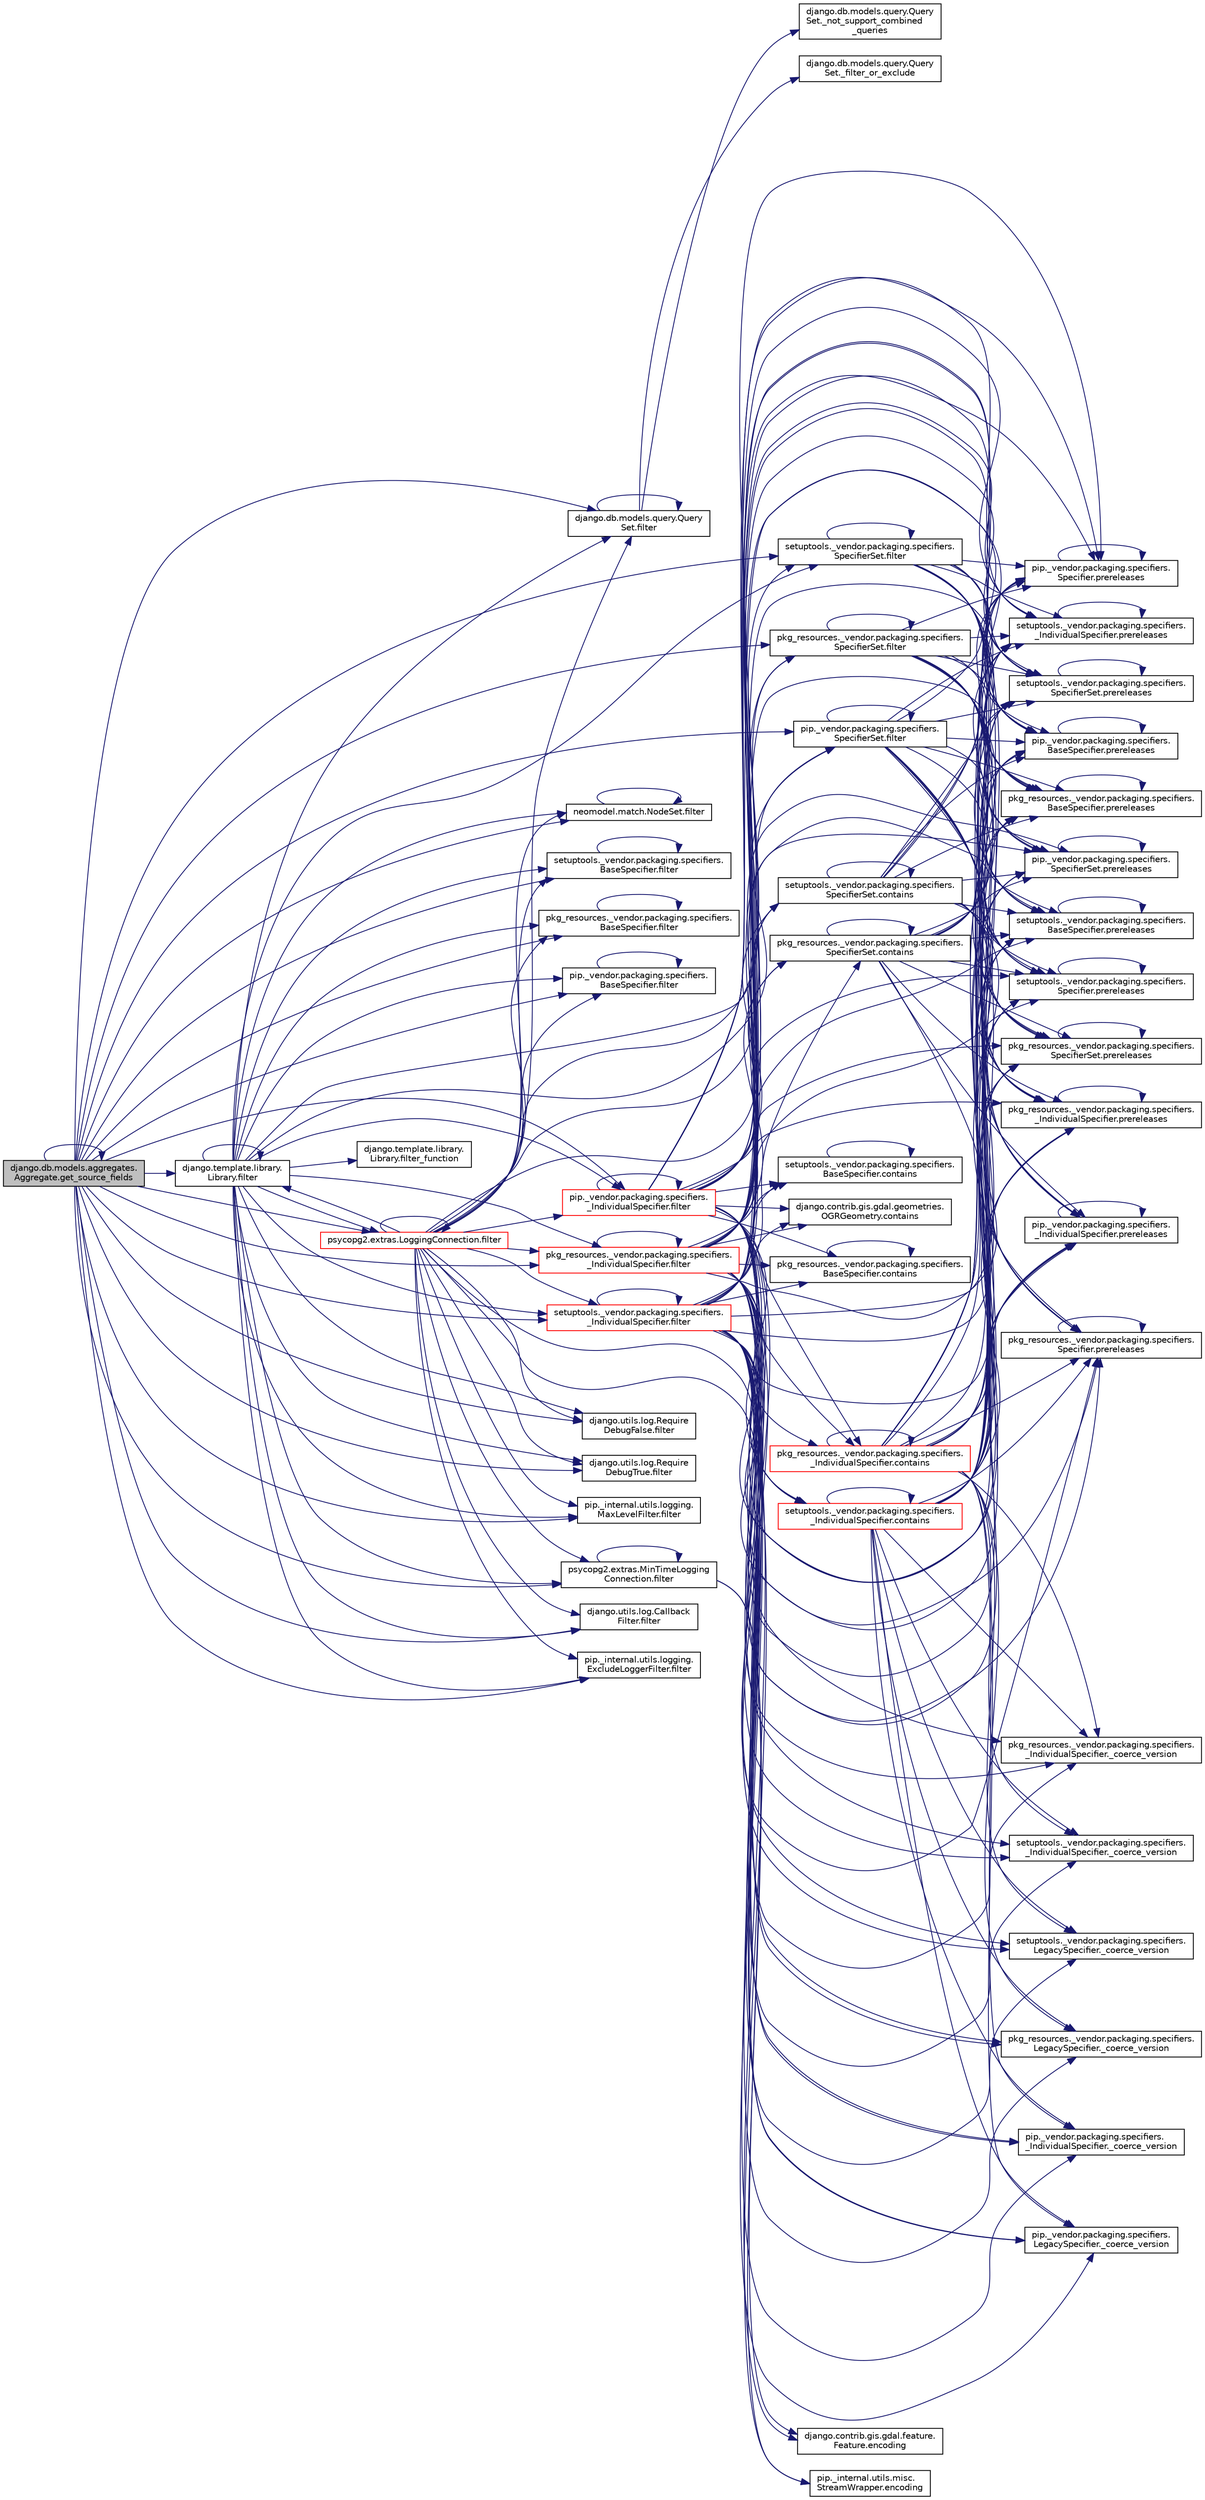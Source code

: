 digraph "django.db.models.aggregates.Aggregate.get_source_fields"
{
 // LATEX_PDF_SIZE
  edge [fontname="Helvetica",fontsize="10",labelfontname="Helvetica",labelfontsize="10"];
  node [fontname="Helvetica",fontsize="10",shape=record];
  rankdir="LR";
  Node1 [label="django.db.models.aggregates.\lAggregate.get_source_fields",height=0.2,width=0.4,color="black", fillcolor="grey75", style="filled", fontcolor="black",tooltip=" "];
  Node1 -> Node2 [color="midnightblue",fontsize="10",style="solid",fontname="Helvetica"];
  Node2 [label="django.db.models.query.Query\lSet.filter",height=0.2,width=0.4,color="black", fillcolor="white", style="filled",URL="$dd/d94/classdjango_1_1db_1_1models_1_1query_1_1_query_set.html#a37963e0b25b04aa93ac1e0e68acd68e7",tooltip=" "];
  Node2 -> Node3 [color="midnightblue",fontsize="10",style="solid",fontname="Helvetica"];
  Node3 [label="django.db.models.query.Query\lSet._filter_or_exclude",height=0.2,width=0.4,color="black", fillcolor="white", style="filled",URL="$dd/d94/classdjango_1_1db_1_1models_1_1query_1_1_query_set.html#a5c73d2ae9b6d3c1f032d479654459b1f",tooltip=" "];
  Node2 -> Node4 [color="midnightblue",fontsize="10",style="solid",fontname="Helvetica"];
  Node4 [label="django.db.models.query.Query\lSet._not_support_combined\l_queries",height=0.2,width=0.4,color="black", fillcolor="white", style="filled",URL="$dd/d94/classdjango_1_1db_1_1models_1_1query_1_1_query_set.html#a861c2ecefc16eb29d7ad4e326ac03fe3",tooltip=" "];
  Node2 -> Node2 [color="midnightblue",fontsize="10",style="solid",fontname="Helvetica"];
  Node1 -> Node5 [color="midnightblue",fontsize="10",style="solid",fontname="Helvetica"];
  Node5 [label="neomodel.match.NodeSet.filter",height=0.2,width=0.4,color="black", fillcolor="white", style="filled",URL="$d8/de5/classneomodel_1_1match_1_1_node_set.html#affbd56656e98418f2f126ecb18a33ffe",tooltip=" "];
  Node5 -> Node5 [color="midnightblue",fontsize="10",style="solid",fontname="Helvetica"];
  Node1 -> Node6 [color="midnightblue",fontsize="10",style="solid",fontname="Helvetica"];
  Node6 [label="setuptools._vendor.packaging.specifiers.\lBaseSpecifier.filter",height=0.2,width=0.4,color="black", fillcolor="white", style="filled",URL="$d2/d2a/classsetuptools_1_1__vendor_1_1packaging_1_1specifiers_1_1_base_specifier.html#ae543a3bd83e32a3ae2ff42f9179f3728",tooltip=" "];
  Node6 -> Node6 [color="midnightblue",fontsize="10",style="solid",fontname="Helvetica"];
  Node1 -> Node7 [color="midnightblue",fontsize="10",style="solid",fontname="Helvetica"];
  Node7 [label="pip._vendor.packaging.specifiers.\lSpecifierSet.filter",height=0.2,width=0.4,color="black", fillcolor="white", style="filled",URL="$d5/d11/classpip_1_1__vendor_1_1packaging_1_1specifiers_1_1_specifier_set.html#a3d7a4e9a4cb787385e37d5832bcc0a64",tooltip=" "];
  Node7 -> Node7 [color="midnightblue",fontsize="10",style="solid",fontname="Helvetica"];
  Node7 -> Node8 [color="midnightblue",fontsize="10",style="solid",fontname="Helvetica"];
  Node8 [label="pip._vendor.packaging.specifiers.\lBaseSpecifier.prereleases",height=0.2,width=0.4,color="black", fillcolor="white", style="filled",URL="$df/d1d/classpip_1_1__vendor_1_1packaging_1_1specifiers_1_1_base_specifier.html#ae94d39b0a70f5f12abe82084114e9573",tooltip=" "];
  Node8 -> Node8 [color="midnightblue",fontsize="10",style="solid",fontname="Helvetica"];
  Node7 -> Node9 [color="midnightblue",fontsize="10",style="solid",fontname="Helvetica"];
  Node9 [label="pip._vendor.packaging.specifiers.\l_IndividualSpecifier.prereleases",height=0.2,width=0.4,color="black", fillcolor="white", style="filled",URL="$d9/d98/classpip_1_1__vendor_1_1packaging_1_1specifiers_1_1___individual_specifier.html#a02f98fd977fd4f1377e6b2ee994089e3",tooltip=" "];
  Node9 -> Node9 [color="midnightblue",fontsize="10",style="solid",fontname="Helvetica"];
  Node7 -> Node10 [color="midnightblue",fontsize="10",style="solid",fontname="Helvetica"];
  Node10 [label="pip._vendor.packaging.specifiers.\lSpecifier.prereleases",height=0.2,width=0.4,color="black", fillcolor="white", style="filled",URL="$d3/dc8/classpip_1_1__vendor_1_1packaging_1_1specifiers_1_1_specifier.html#a94896054c4deb1cf1ab028fb0a045848",tooltip=" "];
  Node10 -> Node10 [color="midnightblue",fontsize="10",style="solid",fontname="Helvetica"];
  Node7 -> Node11 [color="midnightblue",fontsize="10",style="solid",fontname="Helvetica"];
  Node11 [label="pip._vendor.packaging.specifiers.\lSpecifierSet.prereleases",height=0.2,width=0.4,color="black", fillcolor="white", style="filled",URL="$d5/d11/classpip_1_1__vendor_1_1packaging_1_1specifiers_1_1_specifier_set.html#ae4a1472b3129d511b694174f2de0209e",tooltip=" "];
  Node11 -> Node11 [color="midnightblue",fontsize="10",style="solid",fontname="Helvetica"];
  Node7 -> Node12 [color="midnightblue",fontsize="10",style="solid",fontname="Helvetica"];
  Node12 [label="pkg_resources._vendor.packaging.specifiers.\lBaseSpecifier.prereleases",height=0.2,width=0.4,color="black", fillcolor="white", style="filled",URL="$d9/db6/classpkg__resources_1_1__vendor_1_1packaging_1_1specifiers_1_1_base_specifier.html#aa1a1ef2c6e47899e91494fde9b495162",tooltip=" "];
  Node12 -> Node12 [color="midnightblue",fontsize="10",style="solid",fontname="Helvetica"];
  Node7 -> Node13 [color="midnightblue",fontsize="10",style="solid",fontname="Helvetica"];
  Node13 [label="pkg_resources._vendor.packaging.specifiers.\l_IndividualSpecifier.prereleases",height=0.2,width=0.4,color="black", fillcolor="white", style="filled",URL="$d7/d3d/classpkg__resources_1_1__vendor_1_1packaging_1_1specifiers_1_1___individual_specifier.html#a8cca74d9dafa725b0cb9160decd0aab6",tooltip=" "];
  Node13 -> Node13 [color="midnightblue",fontsize="10",style="solid",fontname="Helvetica"];
  Node7 -> Node14 [color="midnightblue",fontsize="10",style="solid",fontname="Helvetica"];
  Node14 [label="pkg_resources._vendor.packaging.specifiers.\lSpecifier.prereleases",height=0.2,width=0.4,color="black", fillcolor="white", style="filled",URL="$d3/de8/classpkg__resources_1_1__vendor_1_1packaging_1_1specifiers_1_1_specifier.html#abb830c166bbec21e1ec2e4c57f74a68a",tooltip=" "];
  Node14 -> Node14 [color="midnightblue",fontsize="10",style="solid",fontname="Helvetica"];
  Node7 -> Node15 [color="midnightblue",fontsize="10",style="solid",fontname="Helvetica"];
  Node15 [label="pkg_resources._vendor.packaging.specifiers.\lSpecifierSet.prereleases",height=0.2,width=0.4,color="black", fillcolor="white", style="filled",URL="$d2/d90/classpkg__resources_1_1__vendor_1_1packaging_1_1specifiers_1_1_specifier_set.html#a8d40983e7e62eac0fba7c36aec5da9ba",tooltip=" "];
  Node15 -> Node15 [color="midnightblue",fontsize="10",style="solid",fontname="Helvetica"];
  Node7 -> Node16 [color="midnightblue",fontsize="10",style="solid",fontname="Helvetica"];
  Node16 [label="setuptools._vendor.packaging.specifiers.\lBaseSpecifier.prereleases",height=0.2,width=0.4,color="black", fillcolor="white", style="filled",URL="$d2/d2a/classsetuptools_1_1__vendor_1_1packaging_1_1specifiers_1_1_base_specifier.html#a60ff51a26252f2e4f864fa33be33590d",tooltip=" "];
  Node16 -> Node16 [color="midnightblue",fontsize="10",style="solid",fontname="Helvetica"];
  Node7 -> Node17 [color="midnightblue",fontsize="10",style="solid",fontname="Helvetica"];
  Node17 [label="setuptools._vendor.packaging.specifiers.\l_IndividualSpecifier.prereleases",height=0.2,width=0.4,color="black", fillcolor="white", style="filled",URL="$d2/dfa/classsetuptools_1_1__vendor_1_1packaging_1_1specifiers_1_1___individual_specifier.html#a6d34f246410481ecb8ec832ff59c581e",tooltip=" "];
  Node17 -> Node17 [color="midnightblue",fontsize="10",style="solid",fontname="Helvetica"];
  Node7 -> Node18 [color="midnightblue",fontsize="10",style="solid",fontname="Helvetica"];
  Node18 [label="setuptools._vendor.packaging.specifiers.\lSpecifier.prereleases",height=0.2,width=0.4,color="black", fillcolor="white", style="filled",URL="$d0/d8b/classsetuptools_1_1__vendor_1_1packaging_1_1specifiers_1_1_specifier.html#a2aba0f7db7ea169989e656cfead54e9b",tooltip=" "];
  Node18 -> Node18 [color="midnightblue",fontsize="10",style="solid",fontname="Helvetica"];
  Node7 -> Node19 [color="midnightblue",fontsize="10",style="solid",fontname="Helvetica"];
  Node19 [label="setuptools._vendor.packaging.specifiers.\lSpecifierSet.prereleases",height=0.2,width=0.4,color="black", fillcolor="white", style="filled",URL="$d6/d78/classsetuptools_1_1__vendor_1_1packaging_1_1specifiers_1_1_specifier_set.html#a853e4fea5cc762607cd242de08e83b9b",tooltip=" "];
  Node19 -> Node19 [color="midnightblue",fontsize="10",style="solid",fontname="Helvetica"];
  Node1 -> Node20 [color="midnightblue",fontsize="10",style="solid",fontname="Helvetica"];
  Node20 [label="psycopg2.extras.MinTimeLogging\lConnection.filter",height=0.2,width=0.4,color="black", fillcolor="white", style="filled",URL="$d3/d3e/classpsycopg2_1_1extras_1_1_min_time_logging_connection.html#a168285f80343eed76d73ea8fe5a77eeb",tooltip=" "];
  Node20 -> Node21 [color="midnightblue",fontsize="10",style="solid",fontname="Helvetica"];
  Node21 [label="django.contrib.gis.gdal.feature.\lFeature.encoding",height=0.2,width=0.4,color="black", fillcolor="white", style="filled",URL="$db/d34/classdjango_1_1contrib_1_1gis_1_1gdal_1_1feature_1_1_feature.html#ad4eed8c25ca7f7ea25c54147e5bfb047",tooltip=" "];
  Node20 -> Node22 [color="midnightblue",fontsize="10",style="solid",fontname="Helvetica"];
  Node22 [label="pip._internal.utils.misc.\lStreamWrapper.encoding",height=0.2,width=0.4,color="black", fillcolor="white", style="filled",URL="$da/d7e/classpip_1_1__internal_1_1utils_1_1misc_1_1_stream_wrapper.html#abd72847a018a5b210883a79e389ab598",tooltip=" "];
  Node20 -> Node20 [color="midnightblue",fontsize="10",style="solid",fontname="Helvetica"];
  Node1 -> Node23 [color="midnightblue",fontsize="10",style="solid",fontname="Helvetica"];
  Node23 [label="django.template.library.\lLibrary.filter",height=0.2,width=0.4,color="black", fillcolor="white", style="filled",URL="$db/dd6/classdjango_1_1template_1_1library_1_1_library.html#a370d3fe260a0c1efe3ec24b93546858b",tooltip=" "];
  Node23 -> Node2 [color="midnightblue",fontsize="10",style="solid",fontname="Helvetica"];
  Node23 -> Node5 [color="midnightblue",fontsize="10",style="solid",fontname="Helvetica"];
  Node23 -> Node6 [color="midnightblue",fontsize="10",style="solid",fontname="Helvetica"];
  Node23 -> Node24 [color="midnightblue",fontsize="10",style="solid",fontname="Helvetica"];
  Node24 [label="pip._vendor.packaging.specifiers.\l_IndividualSpecifier.filter",height=0.2,width=0.4,color="red", fillcolor="white", style="filled",URL="$d9/d98/classpip_1_1__vendor_1_1packaging_1_1specifiers_1_1___individual_specifier.html#a6203976cfa5ddd6a1f47f8dfe0669fd7",tooltip=" "];
  Node24 -> Node25 [color="midnightblue",fontsize="10",style="solid",fontname="Helvetica"];
  Node25 [label="pip._vendor.packaging.specifiers.\l_IndividualSpecifier._coerce_version",height=0.2,width=0.4,color="black", fillcolor="white", style="filled",URL="$d9/d98/classpip_1_1__vendor_1_1packaging_1_1specifiers_1_1___individual_specifier.html#a0936610d313e7a5e3c402be6c8f25cce",tooltip=" "];
  Node24 -> Node26 [color="midnightblue",fontsize="10",style="solid",fontname="Helvetica"];
  Node26 [label="pip._vendor.packaging.specifiers.\lLegacySpecifier._coerce_version",height=0.2,width=0.4,color="black", fillcolor="white", style="filled",URL="$d0/de6/classpip_1_1__vendor_1_1packaging_1_1specifiers_1_1_legacy_specifier.html#a67bfd50b43c6052b4bb6be5ffcbaa0b0",tooltip=" "];
  Node24 -> Node27 [color="midnightblue",fontsize="10",style="solid",fontname="Helvetica"];
  Node27 [label="pkg_resources._vendor.packaging.specifiers.\l_IndividualSpecifier._coerce_version",height=0.2,width=0.4,color="black", fillcolor="white", style="filled",URL="$d7/d3d/classpkg__resources_1_1__vendor_1_1packaging_1_1specifiers_1_1___individual_specifier.html#a8eb843ab60a76e8063a759e74484cc37",tooltip=" "];
  Node24 -> Node28 [color="midnightblue",fontsize="10",style="solid",fontname="Helvetica"];
  Node28 [label="pkg_resources._vendor.packaging.specifiers.\lLegacySpecifier._coerce_version",height=0.2,width=0.4,color="black", fillcolor="white", style="filled",URL="$d2/d30/classpkg__resources_1_1__vendor_1_1packaging_1_1specifiers_1_1_legacy_specifier.html#abbd2afb0ced72111fcb1b443c2e65004",tooltip=" "];
  Node24 -> Node29 [color="midnightblue",fontsize="10",style="solid",fontname="Helvetica"];
  Node29 [label="setuptools._vendor.packaging.specifiers.\l_IndividualSpecifier._coerce_version",height=0.2,width=0.4,color="black", fillcolor="white", style="filled",URL="$d2/dfa/classsetuptools_1_1__vendor_1_1packaging_1_1specifiers_1_1___individual_specifier.html#ac8e8de941fe33cc98801d66ea87273f8",tooltip=" "];
  Node24 -> Node30 [color="midnightblue",fontsize="10",style="solid",fontname="Helvetica"];
  Node30 [label="setuptools._vendor.packaging.specifiers.\lLegacySpecifier._coerce_version",height=0.2,width=0.4,color="black", fillcolor="white", style="filled",URL="$dd/d46/classsetuptools_1_1__vendor_1_1packaging_1_1specifiers_1_1_legacy_specifier.html#a15617285fc216f5ed8f7f54d8d3cd1ee",tooltip=" "];
  Node24 -> Node31 [color="midnightblue",fontsize="10",style="solid",fontname="Helvetica"];
  Node31 [label="pkg_resources._vendor.packaging.specifiers.\lBaseSpecifier.contains",height=0.2,width=0.4,color="black", fillcolor="white", style="filled",URL="$d9/db6/classpkg__resources_1_1__vendor_1_1packaging_1_1specifiers_1_1_base_specifier.html#a1d2caee0c1c3f53aeea7d2b075dbf16b",tooltip=" "];
  Node31 -> Node31 [color="midnightblue",fontsize="10",style="solid",fontname="Helvetica"];
  Node24 -> Node32 [color="midnightblue",fontsize="10",style="solid",fontname="Helvetica"];
  Node32 [label="pkg_resources._vendor.packaging.specifiers.\l_IndividualSpecifier.contains",height=0.2,width=0.4,color="red", fillcolor="white", style="filled",URL="$d7/d3d/classpkg__resources_1_1__vendor_1_1packaging_1_1specifiers_1_1___individual_specifier.html#afc614431c7e139a948866248f6f01bb4",tooltip=" "];
  Node32 -> Node25 [color="midnightblue",fontsize="10",style="solid",fontname="Helvetica"];
  Node32 -> Node26 [color="midnightblue",fontsize="10",style="solid",fontname="Helvetica"];
  Node32 -> Node27 [color="midnightblue",fontsize="10",style="solid",fontname="Helvetica"];
  Node32 -> Node28 [color="midnightblue",fontsize="10",style="solid",fontname="Helvetica"];
  Node32 -> Node29 [color="midnightblue",fontsize="10",style="solid",fontname="Helvetica"];
  Node32 -> Node30 [color="midnightblue",fontsize="10",style="solid",fontname="Helvetica"];
  Node32 -> Node32 [color="midnightblue",fontsize="10",style="solid",fontname="Helvetica"];
  Node32 -> Node8 [color="midnightblue",fontsize="10",style="solid",fontname="Helvetica"];
  Node32 -> Node9 [color="midnightblue",fontsize="10",style="solid",fontname="Helvetica"];
  Node32 -> Node10 [color="midnightblue",fontsize="10",style="solid",fontname="Helvetica"];
  Node32 -> Node11 [color="midnightblue",fontsize="10",style="solid",fontname="Helvetica"];
  Node32 -> Node12 [color="midnightblue",fontsize="10",style="solid",fontname="Helvetica"];
  Node32 -> Node13 [color="midnightblue",fontsize="10",style="solid",fontname="Helvetica"];
  Node32 -> Node14 [color="midnightblue",fontsize="10",style="solid",fontname="Helvetica"];
  Node32 -> Node15 [color="midnightblue",fontsize="10",style="solid",fontname="Helvetica"];
  Node32 -> Node16 [color="midnightblue",fontsize="10",style="solid",fontname="Helvetica"];
  Node32 -> Node17 [color="midnightblue",fontsize="10",style="solid",fontname="Helvetica"];
  Node32 -> Node18 [color="midnightblue",fontsize="10",style="solid",fontname="Helvetica"];
  Node32 -> Node19 [color="midnightblue",fontsize="10",style="solid",fontname="Helvetica"];
  Node24 -> Node78 [color="midnightblue",fontsize="10",style="solid",fontname="Helvetica"];
  Node78 [label="pkg_resources._vendor.packaging.specifiers.\lSpecifierSet.contains",height=0.2,width=0.4,color="black", fillcolor="white", style="filled",URL="$d2/d90/classpkg__resources_1_1__vendor_1_1packaging_1_1specifiers_1_1_specifier_set.html#a666f0adbbfdf76a5747216f3f5255fc9",tooltip=" "];
  Node78 -> Node78 [color="midnightblue",fontsize="10",style="solid",fontname="Helvetica"];
  Node78 -> Node8 [color="midnightblue",fontsize="10",style="solid",fontname="Helvetica"];
  Node78 -> Node9 [color="midnightblue",fontsize="10",style="solid",fontname="Helvetica"];
  Node78 -> Node10 [color="midnightblue",fontsize="10",style="solid",fontname="Helvetica"];
  Node78 -> Node11 [color="midnightblue",fontsize="10",style="solid",fontname="Helvetica"];
  Node78 -> Node12 [color="midnightblue",fontsize="10",style="solid",fontname="Helvetica"];
  Node78 -> Node13 [color="midnightblue",fontsize="10",style="solid",fontname="Helvetica"];
  Node78 -> Node14 [color="midnightblue",fontsize="10",style="solid",fontname="Helvetica"];
  Node78 -> Node15 [color="midnightblue",fontsize="10",style="solid",fontname="Helvetica"];
  Node78 -> Node16 [color="midnightblue",fontsize="10",style="solid",fontname="Helvetica"];
  Node78 -> Node17 [color="midnightblue",fontsize="10",style="solid",fontname="Helvetica"];
  Node78 -> Node18 [color="midnightblue",fontsize="10",style="solid",fontname="Helvetica"];
  Node78 -> Node19 [color="midnightblue",fontsize="10",style="solid",fontname="Helvetica"];
  Node24 -> Node79 [color="midnightblue",fontsize="10",style="solid",fontname="Helvetica"];
  Node79 [label="setuptools._vendor.packaging.specifiers.\lBaseSpecifier.contains",height=0.2,width=0.4,color="black", fillcolor="white", style="filled",URL="$d2/d2a/classsetuptools_1_1__vendor_1_1packaging_1_1specifiers_1_1_base_specifier.html#a402e2a53386037e402b56c6ed76890dc",tooltip=" "];
  Node79 -> Node79 [color="midnightblue",fontsize="10",style="solid",fontname="Helvetica"];
  Node24 -> Node80 [color="midnightblue",fontsize="10",style="solid",fontname="Helvetica"];
  Node80 [label="setuptools._vendor.packaging.specifiers.\l_IndividualSpecifier.contains",height=0.2,width=0.4,color="red", fillcolor="white", style="filled",URL="$d2/dfa/classsetuptools_1_1__vendor_1_1packaging_1_1specifiers_1_1___individual_specifier.html#add310771a2fd25ae2670e7ed15c81160",tooltip=" "];
  Node80 -> Node25 [color="midnightblue",fontsize="10",style="solid",fontname="Helvetica"];
  Node80 -> Node26 [color="midnightblue",fontsize="10",style="solid",fontname="Helvetica"];
  Node80 -> Node27 [color="midnightblue",fontsize="10",style="solid",fontname="Helvetica"];
  Node80 -> Node28 [color="midnightblue",fontsize="10",style="solid",fontname="Helvetica"];
  Node80 -> Node29 [color="midnightblue",fontsize="10",style="solid",fontname="Helvetica"];
  Node80 -> Node30 [color="midnightblue",fontsize="10",style="solid",fontname="Helvetica"];
  Node80 -> Node80 [color="midnightblue",fontsize="10",style="solid",fontname="Helvetica"];
  Node80 -> Node8 [color="midnightblue",fontsize="10",style="solid",fontname="Helvetica"];
  Node80 -> Node9 [color="midnightblue",fontsize="10",style="solid",fontname="Helvetica"];
  Node80 -> Node10 [color="midnightblue",fontsize="10",style="solid",fontname="Helvetica"];
  Node80 -> Node11 [color="midnightblue",fontsize="10",style="solid",fontname="Helvetica"];
  Node80 -> Node12 [color="midnightblue",fontsize="10",style="solid",fontname="Helvetica"];
  Node80 -> Node13 [color="midnightblue",fontsize="10",style="solid",fontname="Helvetica"];
  Node80 -> Node14 [color="midnightblue",fontsize="10",style="solid",fontname="Helvetica"];
  Node80 -> Node15 [color="midnightblue",fontsize="10",style="solid",fontname="Helvetica"];
  Node80 -> Node16 [color="midnightblue",fontsize="10",style="solid",fontname="Helvetica"];
  Node80 -> Node17 [color="midnightblue",fontsize="10",style="solid",fontname="Helvetica"];
  Node80 -> Node18 [color="midnightblue",fontsize="10",style="solid",fontname="Helvetica"];
  Node80 -> Node19 [color="midnightblue",fontsize="10",style="solid",fontname="Helvetica"];
  Node24 -> Node81 [color="midnightblue",fontsize="10",style="solid",fontname="Helvetica"];
  Node81 [label="setuptools._vendor.packaging.specifiers.\lSpecifierSet.contains",height=0.2,width=0.4,color="black", fillcolor="white", style="filled",URL="$d6/d78/classsetuptools_1_1__vendor_1_1packaging_1_1specifiers_1_1_specifier_set.html#ade45c15d94a7692b74992f5debb832d2",tooltip=" "];
  Node81 -> Node81 [color="midnightblue",fontsize="10",style="solid",fontname="Helvetica"];
  Node81 -> Node8 [color="midnightblue",fontsize="10",style="solid",fontname="Helvetica"];
  Node81 -> Node9 [color="midnightblue",fontsize="10",style="solid",fontname="Helvetica"];
  Node81 -> Node10 [color="midnightblue",fontsize="10",style="solid",fontname="Helvetica"];
  Node81 -> Node11 [color="midnightblue",fontsize="10",style="solid",fontname="Helvetica"];
  Node81 -> Node12 [color="midnightblue",fontsize="10",style="solid",fontname="Helvetica"];
  Node81 -> Node13 [color="midnightblue",fontsize="10",style="solid",fontname="Helvetica"];
  Node81 -> Node14 [color="midnightblue",fontsize="10",style="solid",fontname="Helvetica"];
  Node81 -> Node15 [color="midnightblue",fontsize="10",style="solid",fontname="Helvetica"];
  Node81 -> Node16 [color="midnightblue",fontsize="10",style="solid",fontname="Helvetica"];
  Node81 -> Node17 [color="midnightblue",fontsize="10",style="solid",fontname="Helvetica"];
  Node81 -> Node18 [color="midnightblue",fontsize="10",style="solid",fontname="Helvetica"];
  Node81 -> Node19 [color="midnightblue",fontsize="10",style="solid",fontname="Helvetica"];
  Node24 -> Node82 [color="midnightblue",fontsize="10",style="solid",fontname="Helvetica"];
  Node82 [label="django.contrib.gis.gdal.geometries.\lOGRGeometry.contains",height=0.2,width=0.4,color="black", fillcolor="white", style="filled",URL="$dd/d78/classdjango_1_1contrib_1_1gis_1_1gdal_1_1geometries_1_1_o_g_r_geometry.html#a3517f4858da1c3fb2e121802286aa9ec",tooltip=" "];
  Node24 -> Node24 [color="midnightblue",fontsize="10",style="solid",fontname="Helvetica"];
  Node24 -> Node8 [color="midnightblue",fontsize="10",style="solid",fontname="Helvetica"];
  Node24 -> Node9 [color="midnightblue",fontsize="10",style="solid",fontname="Helvetica"];
  Node24 -> Node10 [color="midnightblue",fontsize="10",style="solid",fontname="Helvetica"];
  Node24 -> Node11 [color="midnightblue",fontsize="10",style="solid",fontname="Helvetica"];
  Node24 -> Node12 [color="midnightblue",fontsize="10",style="solid",fontname="Helvetica"];
  Node24 -> Node13 [color="midnightblue",fontsize="10",style="solid",fontname="Helvetica"];
  Node24 -> Node14 [color="midnightblue",fontsize="10",style="solid",fontname="Helvetica"];
  Node24 -> Node15 [color="midnightblue",fontsize="10",style="solid",fontname="Helvetica"];
  Node24 -> Node16 [color="midnightblue",fontsize="10",style="solid",fontname="Helvetica"];
  Node24 -> Node17 [color="midnightblue",fontsize="10",style="solid",fontname="Helvetica"];
  Node24 -> Node18 [color="midnightblue",fontsize="10",style="solid",fontname="Helvetica"];
  Node24 -> Node19 [color="midnightblue",fontsize="10",style="solid",fontname="Helvetica"];
  Node23 -> Node23 [color="midnightblue",fontsize="10",style="solid",fontname="Helvetica"];
  Node23 -> Node90 [color="midnightblue",fontsize="10",style="solid",fontname="Helvetica"];
  Node90 [label="django.utils.log.Callback\lFilter.filter",height=0.2,width=0.4,color="black", fillcolor="white", style="filled",URL="$d0/d2b/classdjango_1_1utils_1_1log_1_1_callback_filter.html#a87346642a595f5cabb1a61e2b1a9dd65",tooltip=" "];
  Node23 -> Node91 [color="midnightblue",fontsize="10",style="solid",fontname="Helvetica"];
  Node91 [label="django.utils.log.Require\lDebugFalse.filter",height=0.2,width=0.4,color="black", fillcolor="white", style="filled",URL="$df/d13/classdjango_1_1utils_1_1log_1_1_require_debug_false.html#ad6686b1ca5c04c97d32812f168be6b35",tooltip=" "];
  Node23 -> Node92 [color="midnightblue",fontsize="10",style="solid",fontname="Helvetica"];
  Node92 [label="django.utils.log.Require\lDebugTrue.filter",height=0.2,width=0.4,color="black", fillcolor="white", style="filled",URL="$d6/dd9/classdjango_1_1utils_1_1log_1_1_require_debug_true.html#adcec42f37e5dde6cd97989d7ce4ccf54",tooltip=" "];
  Node23 -> Node93 [color="midnightblue",fontsize="10",style="solid",fontname="Helvetica"];
  Node93 [label="pkg_resources._vendor.packaging.specifiers.\lBaseSpecifier.filter",height=0.2,width=0.4,color="black", fillcolor="white", style="filled",URL="$d9/db6/classpkg__resources_1_1__vendor_1_1packaging_1_1specifiers_1_1_base_specifier.html#a140919be998ec9c1f0d70d93e43ad891",tooltip=" "];
  Node93 -> Node93 [color="midnightblue",fontsize="10",style="solid",fontname="Helvetica"];
  Node23 -> Node94 [color="midnightblue",fontsize="10",style="solid",fontname="Helvetica"];
  Node94 [label="pkg_resources._vendor.packaging.specifiers.\l_IndividualSpecifier.filter",height=0.2,width=0.4,color="red", fillcolor="white", style="filled",URL="$d7/d3d/classpkg__resources_1_1__vendor_1_1packaging_1_1specifiers_1_1___individual_specifier.html#a23722d79e6f85960e214288f3b782962",tooltip=" "];
  Node94 -> Node25 [color="midnightblue",fontsize="10",style="solid",fontname="Helvetica"];
  Node94 -> Node26 [color="midnightblue",fontsize="10",style="solid",fontname="Helvetica"];
  Node94 -> Node27 [color="midnightblue",fontsize="10",style="solid",fontname="Helvetica"];
  Node94 -> Node28 [color="midnightblue",fontsize="10",style="solid",fontname="Helvetica"];
  Node94 -> Node29 [color="midnightblue",fontsize="10",style="solid",fontname="Helvetica"];
  Node94 -> Node30 [color="midnightblue",fontsize="10",style="solid",fontname="Helvetica"];
  Node94 -> Node31 [color="midnightblue",fontsize="10",style="solid",fontname="Helvetica"];
  Node94 -> Node32 [color="midnightblue",fontsize="10",style="solid",fontname="Helvetica"];
  Node94 -> Node78 [color="midnightblue",fontsize="10",style="solid",fontname="Helvetica"];
  Node94 -> Node79 [color="midnightblue",fontsize="10",style="solid",fontname="Helvetica"];
  Node94 -> Node80 [color="midnightblue",fontsize="10",style="solid",fontname="Helvetica"];
  Node94 -> Node81 [color="midnightblue",fontsize="10",style="solid",fontname="Helvetica"];
  Node94 -> Node82 [color="midnightblue",fontsize="10",style="solid",fontname="Helvetica"];
  Node94 -> Node94 [color="midnightblue",fontsize="10",style="solid",fontname="Helvetica"];
  Node94 -> Node8 [color="midnightblue",fontsize="10",style="solid",fontname="Helvetica"];
  Node94 -> Node9 [color="midnightblue",fontsize="10",style="solid",fontname="Helvetica"];
  Node94 -> Node10 [color="midnightblue",fontsize="10",style="solid",fontname="Helvetica"];
  Node94 -> Node11 [color="midnightblue",fontsize="10",style="solid",fontname="Helvetica"];
  Node94 -> Node12 [color="midnightblue",fontsize="10",style="solid",fontname="Helvetica"];
  Node94 -> Node13 [color="midnightblue",fontsize="10",style="solid",fontname="Helvetica"];
  Node94 -> Node14 [color="midnightblue",fontsize="10",style="solid",fontname="Helvetica"];
  Node94 -> Node15 [color="midnightblue",fontsize="10",style="solid",fontname="Helvetica"];
  Node94 -> Node16 [color="midnightblue",fontsize="10",style="solid",fontname="Helvetica"];
  Node94 -> Node17 [color="midnightblue",fontsize="10",style="solid",fontname="Helvetica"];
  Node94 -> Node18 [color="midnightblue",fontsize="10",style="solid",fontname="Helvetica"];
  Node94 -> Node19 [color="midnightblue",fontsize="10",style="solid",fontname="Helvetica"];
  Node23 -> Node95 [color="midnightblue",fontsize="10",style="solid",fontname="Helvetica"];
  Node95 [label="pkg_resources._vendor.packaging.specifiers.\lSpecifierSet.filter",height=0.2,width=0.4,color="black", fillcolor="white", style="filled",URL="$d2/d90/classpkg__resources_1_1__vendor_1_1packaging_1_1specifiers_1_1_specifier_set.html#a3949d930e10663288d4aab13ba3b0cb0",tooltip=" "];
  Node95 -> Node95 [color="midnightblue",fontsize="10",style="solid",fontname="Helvetica"];
  Node95 -> Node8 [color="midnightblue",fontsize="10",style="solid",fontname="Helvetica"];
  Node95 -> Node9 [color="midnightblue",fontsize="10",style="solid",fontname="Helvetica"];
  Node95 -> Node10 [color="midnightblue",fontsize="10",style="solid",fontname="Helvetica"];
  Node95 -> Node11 [color="midnightblue",fontsize="10",style="solid",fontname="Helvetica"];
  Node95 -> Node12 [color="midnightblue",fontsize="10",style="solid",fontname="Helvetica"];
  Node95 -> Node13 [color="midnightblue",fontsize="10",style="solid",fontname="Helvetica"];
  Node95 -> Node14 [color="midnightblue",fontsize="10",style="solid",fontname="Helvetica"];
  Node95 -> Node15 [color="midnightblue",fontsize="10",style="solid",fontname="Helvetica"];
  Node95 -> Node16 [color="midnightblue",fontsize="10",style="solid",fontname="Helvetica"];
  Node95 -> Node17 [color="midnightblue",fontsize="10",style="solid",fontname="Helvetica"];
  Node95 -> Node18 [color="midnightblue",fontsize="10",style="solid",fontname="Helvetica"];
  Node95 -> Node19 [color="midnightblue",fontsize="10",style="solid",fontname="Helvetica"];
  Node23 -> Node96 [color="midnightblue",fontsize="10",style="solid",fontname="Helvetica"];
  Node96 [label="setuptools._vendor.packaging.specifiers.\l_IndividualSpecifier.filter",height=0.2,width=0.4,color="red", fillcolor="white", style="filled",URL="$d2/dfa/classsetuptools_1_1__vendor_1_1packaging_1_1specifiers_1_1___individual_specifier.html#af07e3f018647cb7a004791b6436993e1",tooltip=" "];
  Node96 -> Node25 [color="midnightblue",fontsize="10",style="solid",fontname="Helvetica"];
  Node96 -> Node26 [color="midnightblue",fontsize="10",style="solid",fontname="Helvetica"];
  Node96 -> Node27 [color="midnightblue",fontsize="10",style="solid",fontname="Helvetica"];
  Node96 -> Node28 [color="midnightblue",fontsize="10",style="solid",fontname="Helvetica"];
  Node96 -> Node29 [color="midnightblue",fontsize="10",style="solid",fontname="Helvetica"];
  Node96 -> Node30 [color="midnightblue",fontsize="10",style="solid",fontname="Helvetica"];
  Node96 -> Node31 [color="midnightblue",fontsize="10",style="solid",fontname="Helvetica"];
  Node96 -> Node32 [color="midnightblue",fontsize="10",style="solid",fontname="Helvetica"];
  Node96 -> Node78 [color="midnightblue",fontsize="10",style="solid",fontname="Helvetica"];
  Node96 -> Node79 [color="midnightblue",fontsize="10",style="solid",fontname="Helvetica"];
  Node96 -> Node80 [color="midnightblue",fontsize="10",style="solid",fontname="Helvetica"];
  Node96 -> Node81 [color="midnightblue",fontsize="10",style="solid",fontname="Helvetica"];
  Node96 -> Node82 [color="midnightblue",fontsize="10",style="solid",fontname="Helvetica"];
  Node96 -> Node96 [color="midnightblue",fontsize="10",style="solid",fontname="Helvetica"];
  Node96 -> Node8 [color="midnightblue",fontsize="10",style="solid",fontname="Helvetica"];
  Node96 -> Node9 [color="midnightblue",fontsize="10",style="solid",fontname="Helvetica"];
  Node96 -> Node10 [color="midnightblue",fontsize="10",style="solid",fontname="Helvetica"];
  Node96 -> Node11 [color="midnightblue",fontsize="10",style="solid",fontname="Helvetica"];
  Node96 -> Node12 [color="midnightblue",fontsize="10",style="solid",fontname="Helvetica"];
  Node96 -> Node13 [color="midnightblue",fontsize="10",style="solid",fontname="Helvetica"];
  Node96 -> Node14 [color="midnightblue",fontsize="10",style="solid",fontname="Helvetica"];
  Node96 -> Node15 [color="midnightblue",fontsize="10",style="solid",fontname="Helvetica"];
  Node96 -> Node16 [color="midnightblue",fontsize="10",style="solid",fontname="Helvetica"];
  Node96 -> Node17 [color="midnightblue",fontsize="10",style="solid",fontname="Helvetica"];
  Node96 -> Node18 [color="midnightblue",fontsize="10",style="solid",fontname="Helvetica"];
  Node96 -> Node19 [color="midnightblue",fontsize="10",style="solid",fontname="Helvetica"];
  Node23 -> Node97 [color="midnightblue",fontsize="10",style="solid",fontname="Helvetica"];
  Node97 [label="setuptools._vendor.packaging.specifiers.\lSpecifierSet.filter",height=0.2,width=0.4,color="black", fillcolor="white", style="filled",URL="$d6/d78/classsetuptools_1_1__vendor_1_1packaging_1_1specifiers_1_1_specifier_set.html#aab85eed95b9ea9c4a9a5f88cf8fd5da5",tooltip=" "];
  Node97 -> Node97 [color="midnightblue",fontsize="10",style="solid",fontname="Helvetica"];
  Node97 -> Node8 [color="midnightblue",fontsize="10",style="solid",fontname="Helvetica"];
  Node97 -> Node9 [color="midnightblue",fontsize="10",style="solid",fontname="Helvetica"];
  Node97 -> Node10 [color="midnightblue",fontsize="10",style="solid",fontname="Helvetica"];
  Node97 -> Node11 [color="midnightblue",fontsize="10",style="solid",fontname="Helvetica"];
  Node97 -> Node12 [color="midnightblue",fontsize="10",style="solid",fontname="Helvetica"];
  Node97 -> Node13 [color="midnightblue",fontsize="10",style="solid",fontname="Helvetica"];
  Node97 -> Node14 [color="midnightblue",fontsize="10",style="solid",fontname="Helvetica"];
  Node97 -> Node15 [color="midnightblue",fontsize="10",style="solid",fontname="Helvetica"];
  Node97 -> Node16 [color="midnightblue",fontsize="10",style="solid",fontname="Helvetica"];
  Node97 -> Node17 [color="midnightblue",fontsize="10",style="solid",fontname="Helvetica"];
  Node97 -> Node18 [color="midnightblue",fontsize="10",style="solid",fontname="Helvetica"];
  Node97 -> Node19 [color="midnightblue",fontsize="10",style="solid",fontname="Helvetica"];
  Node23 -> Node98 [color="midnightblue",fontsize="10",style="solid",fontname="Helvetica"];
  Node98 [label="pip._vendor.packaging.specifiers.\lBaseSpecifier.filter",height=0.2,width=0.4,color="black", fillcolor="white", style="filled",URL="$df/d1d/classpip_1_1__vendor_1_1packaging_1_1specifiers_1_1_base_specifier.html#a1b2ef14b953df0cf1a317ea573d0ea5a",tooltip=" "];
  Node98 -> Node98 [color="midnightblue",fontsize="10",style="solid",fontname="Helvetica"];
  Node23 -> Node7 [color="midnightblue",fontsize="10",style="solid",fontname="Helvetica"];
  Node23 -> Node99 [color="midnightblue",fontsize="10",style="solid",fontname="Helvetica"];
  Node99 [label="psycopg2.extras.LoggingConnection.filter",height=0.2,width=0.4,color="red", fillcolor="white", style="filled",URL="$d0/d8c/classpsycopg2_1_1extras_1_1_logging_connection.html#a012ffd5bbf3ad67a2453e1200ebb1503",tooltip=" "];
  Node99 -> Node21 [color="midnightblue",fontsize="10",style="solid",fontname="Helvetica"];
  Node99 -> Node22 [color="midnightblue",fontsize="10",style="solid",fontname="Helvetica"];
  Node99 -> Node2 [color="midnightblue",fontsize="10",style="solid",fontname="Helvetica"];
  Node99 -> Node5 [color="midnightblue",fontsize="10",style="solid",fontname="Helvetica"];
  Node99 -> Node99 [color="midnightblue",fontsize="10",style="solid",fontname="Helvetica"];
  Node99 -> Node90 [color="midnightblue",fontsize="10",style="solid",fontname="Helvetica"];
  Node99 -> Node102 [color="midnightblue",fontsize="10",style="solid",fontname="Helvetica"];
  Node102 [label="pip._internal.utils.logging.\lMaxLevelFilter.filter",height=0.2,width=0.4,color="black", fillcolor="white", style="filled",URL="$d6/d42/classpip_1_1__internal_1_1utils_1_1logging_1_1_max_level_filter.html#a63dca7c95bc7850945669ee1bed73cb5",tooltip=" "];
  Node99 -> Node93 [color="midnightblue",fontsize="10",style="solid",fontname="Helvetica"];
  Node99 -> Node94 [color="midnightblue",fontsize="10",style="solid",fontname="Helvetica"];
  Node99 -> Node95 [color="midnightblue",fontsize="10",style="solid",fontname="Helvetica"];
  Node99 -> Node6 [color="midnightblue",fontsize="10",style="solid",fontname="Helvetica"];
  Node99 -> Node96 [color="midnightblue",fontsize="10",style="solid",fontname="Helvetica"];
  Node99 -> Node97 [color="midnightblue",fontsize="10",style="solid",fontname="Helvetica"];
  Node99 -> Node98 [color="midnightblue",fontsize="10",style="solid",fontname="Helvetica"];
  Node99 -> Node24 [color="midnightblue",fontsize="10",style="solid",fontname="Helvetica"];
  Node99 -> Node7 [color="midnightblue",fontsize="10",style="solid",fontname="Helvetica"];
  Node99 -> Node20 [color="midnightblue",fontsize="10",style="solid",fontname="Helvetica"];
  Node99 -> Node23 [color="midnightblue",fontsize="10",style="solid",fontname="Helvetica"];
  Node99 -> Node91 [color="midnightblue",fontsize="10",style="solid",fontname="Helvetica"];
  Node99 -> Node92 [color="midnightblue",fontsize="10",style="solid",fontname="Helvetica"];
  Node99 -> Node103 [color="midnightblue",fontsize="10",style="solid",fontname="Helvetica"];
  Node103 [label="pip._internal.utils.logging.\lExcludeLoggerFilter.filter",height=0.2,width=0.4,color="black", fillcolor="white", style="filled",URL="$d5/dc7/classpip_1_1__internal_1_1utils_1_1logging_1_1_exclude_logger_filter.html#a9ab77a48e615fd82fe43a88e13ec1241",tooltip=" "];
  Node23 -> Node20 [color="midnightblue",fontsize="10",style="solid",fontname="Helvetica"];
  Node23 -> Node102 [color="midnightblue",fontsize="10",style="solid",fontname="Helvetica"];
  Node23 -> Node103 [color="midnightblue",fontsize="10",style="solid",fontname="Helvetica"];
  Node23 -> Node104 [color="midnightblue",fontsize="10",style="solid",fontname="Helvetica"];
  Node104 [label="django.template.library.\lLibrary.filter_function",height=0.2,width=0.4,color="black", fillcolor="white", style="filled",URL="$db/dd6/classdjango_1_1template_1_1library_1_1_library.html#ae4fef19a63c684bc44dff5eb29002ce3",tooltip=" "];
  Node1 -> Node90 [color="midnightblue",fontsize="10",style="solid",fontname="Helvetica"];
  Node1 -> Node91 [color="midnightblue",fontsize="10",style="solid",fontname="Helvetica"];
  Node1 -> Node92 [color="midnightblue",fontsize="10",style="solid",fontname="Helvetica"];
  Node1 -> Node93 [color="midnightblue",fontsize="10",style="solid",fontname="Helvetica"];
  Node1 -> Node94 [color="midnightblue",fontsize="10",style="solid",fontname="Helvetica"];
  Node1 -> Node95 [color="midnightblue",fontsize="10",style="solid",fontname="Helvetica"];
  Node1 -> Node96 [color="midnightblue",fontsize="10",style="solid",fontname="Helvetica"];
  Node1 -> Node97 [color="midnightblue",fontsize="10",style="solid",fontname="Helvetica"];
  Node1 -> Node98 [color="midnightblue",fontsize="10",style="solid",fontname="Helvetica"];
  Node1 -> Node24 [color="midnightblue",fontsize="10",style="solid",fontname="Helvetica"];
  Node1 -> Node99 [color="midnightblue",fontsize="10",style="solid",fontname="Helvetica"];
  Node1 -> Node102 [color="midnightblue",fontsize="10",style="solid",fontname="Helvetica"];
  Node1 -> Node103 [color="midnightblue",fontsize="10",style="solid",fontname="Helvetica"];
  Node1 -> Node1 [color="midnightblue",fontsize="10",style="solid",fontname="Helvetica"];
}
